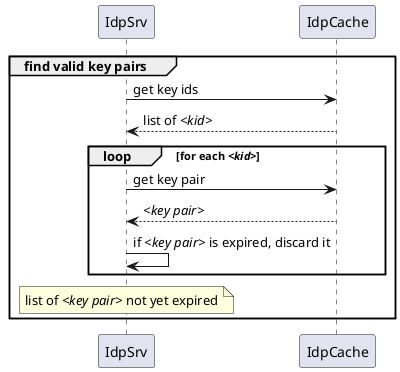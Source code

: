 @startuml
group find valid key pairs
	IdpSrv -> IdpCache : get key ids
	IdpCache --> IdpSrv : list of //<kid>//
	loop for each //<kid>//
		IdpSrv -> IdpCache : get key pair
		IdpCache --> IdpSrv : //<key pair>//
		IdpSrv -> IdpSrv : if //<key pair>// is expired, discard it
	end loop
	
	note over IdpSrv
		list of //<key pair>// not yet expired
	end note
end
@enduml